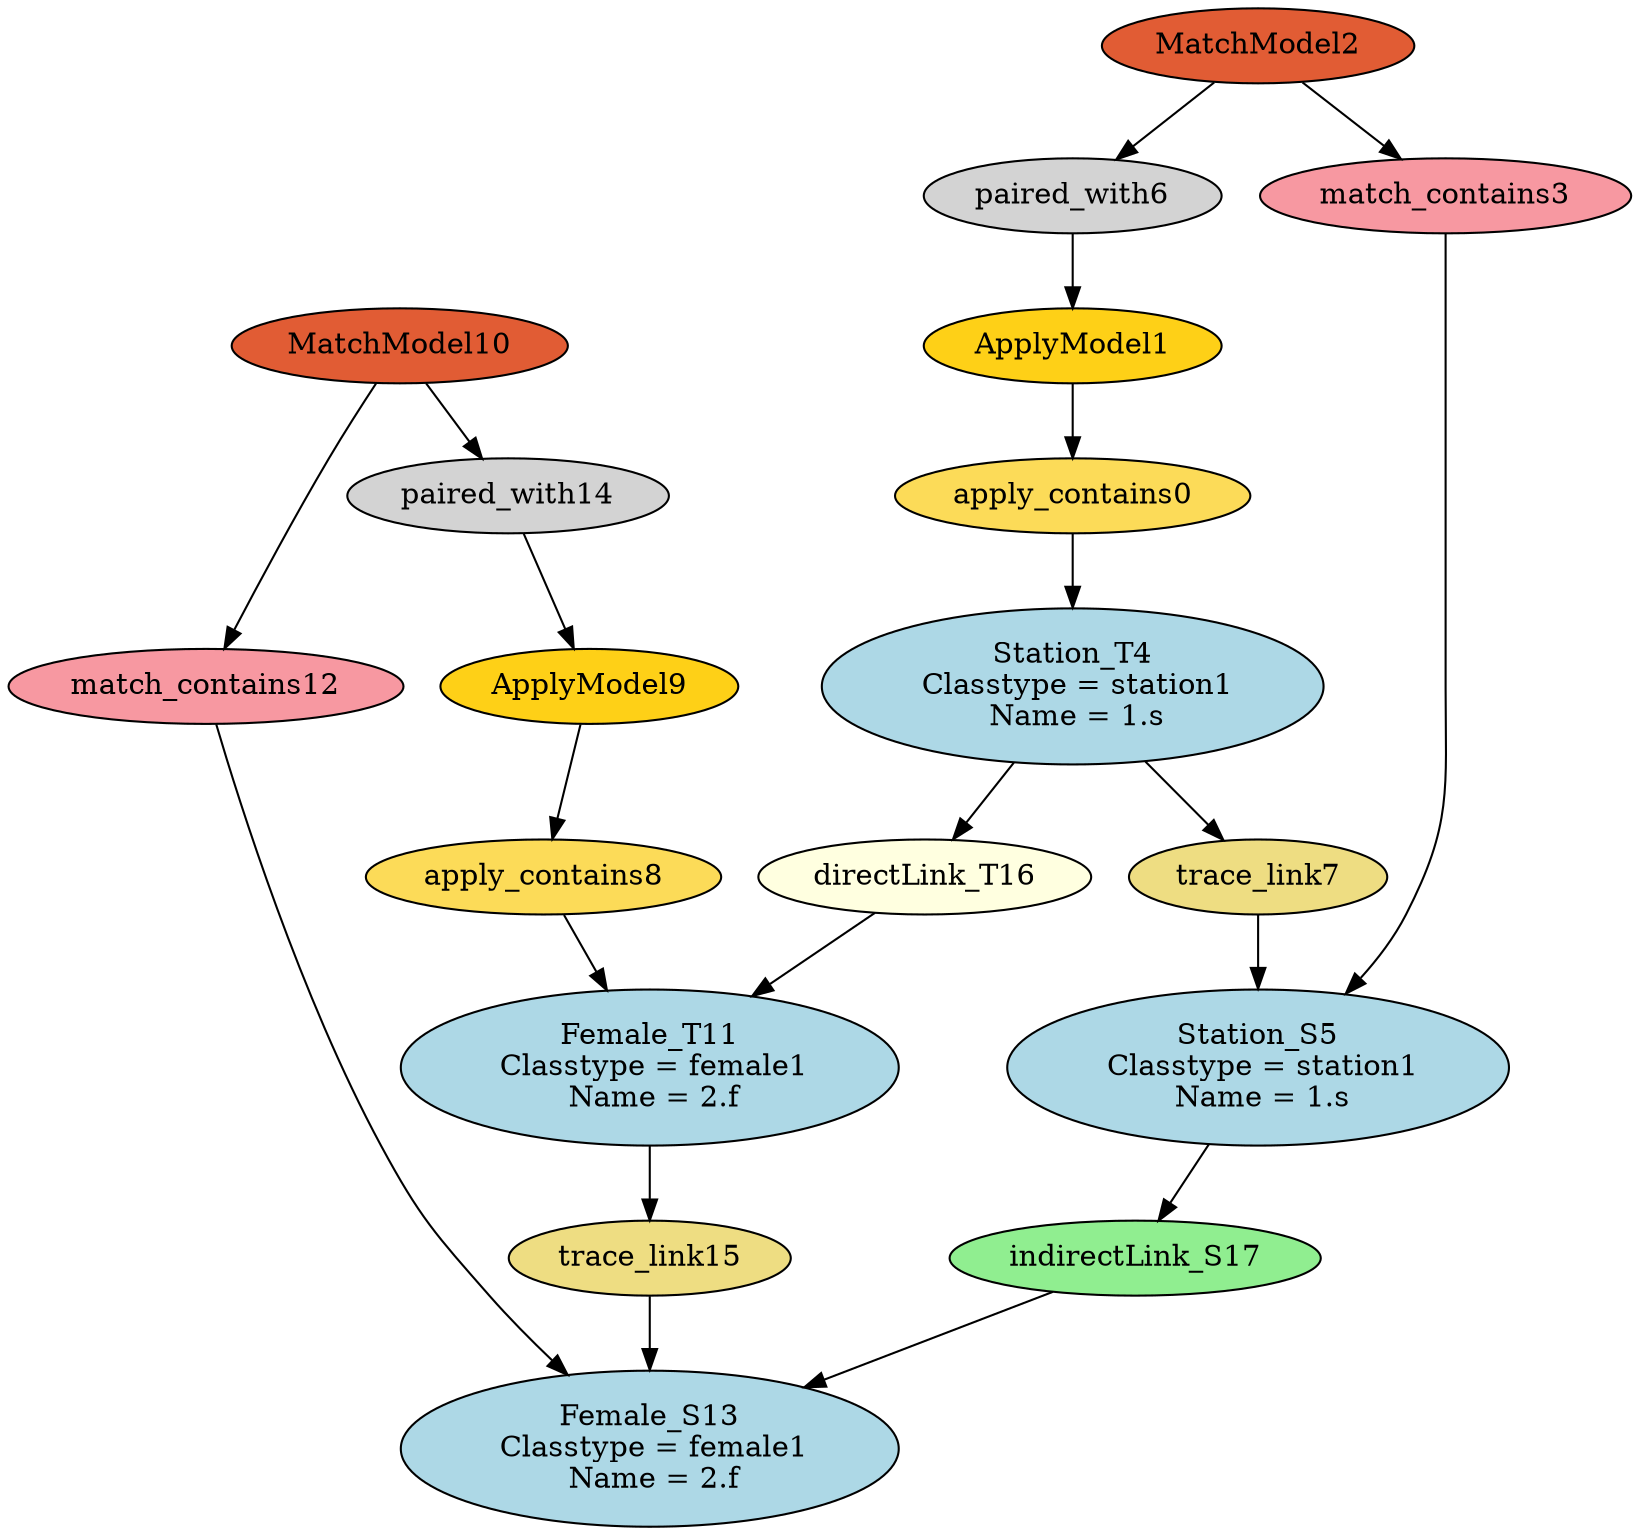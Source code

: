 digraph HEmptyPathCondition_HS2S_run1_HF2F_run1_HSF2SF_run1 {
apply_contains0 [style=filled, fillcolor="#FCDB58"];
ApplyModel1 [style=filled, fillcolor="#FED017"];
MatchModel2 [style=filled, fillcolor="#E15C34"];
match_contains3 [style=filled, fillcolor="#F798A1"];
"Station_T4\n Classtype = station1\n Name = 1.s" [style=filled, fillcolor=lightblue];
"Station_S5\n Classtype = station1\n Name = 1.s" [style=filled, fillcolor=lightblue];
paired_with6 [style=filled, fillcolor=lightgray];
trace_link7 [style=filled, fillcolor=lightgoldenrod];
apply_contains8 [style=filled, fillcolor="#FCDB58"];
ApplyModel9 [style=filled, fillcolor="#FED017"];
MatchModel10 [style=filled, fillcolor="#E15C34"];
"Female_T11\n Classtype = female1\n Name = 2.f" [style=filled, fillcolor=lightblue];
match_contains12 [style=filled, fillcolor="#F798A1"];
"Female_S13\n Classtype = female1\n Name = 2.f" [style=filled, fillcolor=lightblue];
paired_with14 [style=filled, fillcolor=lightgray];
trace_link15 [style=filled, fillcolor=lightgoldenrod];
"directLink_T16\n" [style=filled, fillcolor=lightyellow];
indirectLink_S17 [style=filled, fillcolor=lightgreen];
ApplyModel1 -> apply_contains0;
apply_contains0 -> "Station_T4\n Classtype = station1\n Name = 1.s";
paired_with6 -> ApplyModel1;
MatchModel2 -> paired_with6;
MatchModel2 -> match_contains3;
match_contains3 -> "Station_S5\n Classtype = station1\n Name = 1.s";
trace_link7 -> "Station_S5\n Classtype = station1\n Name = 1.s";
"Station_T4\n Classtype = station1\n Name = 1.s" -> trace_link7;
ApplyModel9 -> apply_contains8;
apply_contains8 -> "Female_T11\n Classtype = female1\n Name = 2.f";
paired_with14 -> ApplyModel9;
MatchModel10 -> paired_with14;
MatchModel10 -> match_contains12;
match_contains12 -> "Female_S13\n Classtype = female1\n Name = 2.f";
trace_link15 -> "Female_S13\n Classtype = female1\n Name = 2.f";
"Female_T11\n Classtype = female1\n Name = 2.f" -> trace_link15;
"Station_T4\n Classtype = station1\n Name = 1.s" -> "directLink_T16\n";
"directLink_T16\n" -> "Female_T11\n Classtype = female1\n Name = 2.f";
indirectLink_S17 -> "Female_S13\n Classtype = female1\n Name = 2.f";
"Station_S5\n Classtype = station1\n Name = 1.s" -> indirectLink_S17;
}
